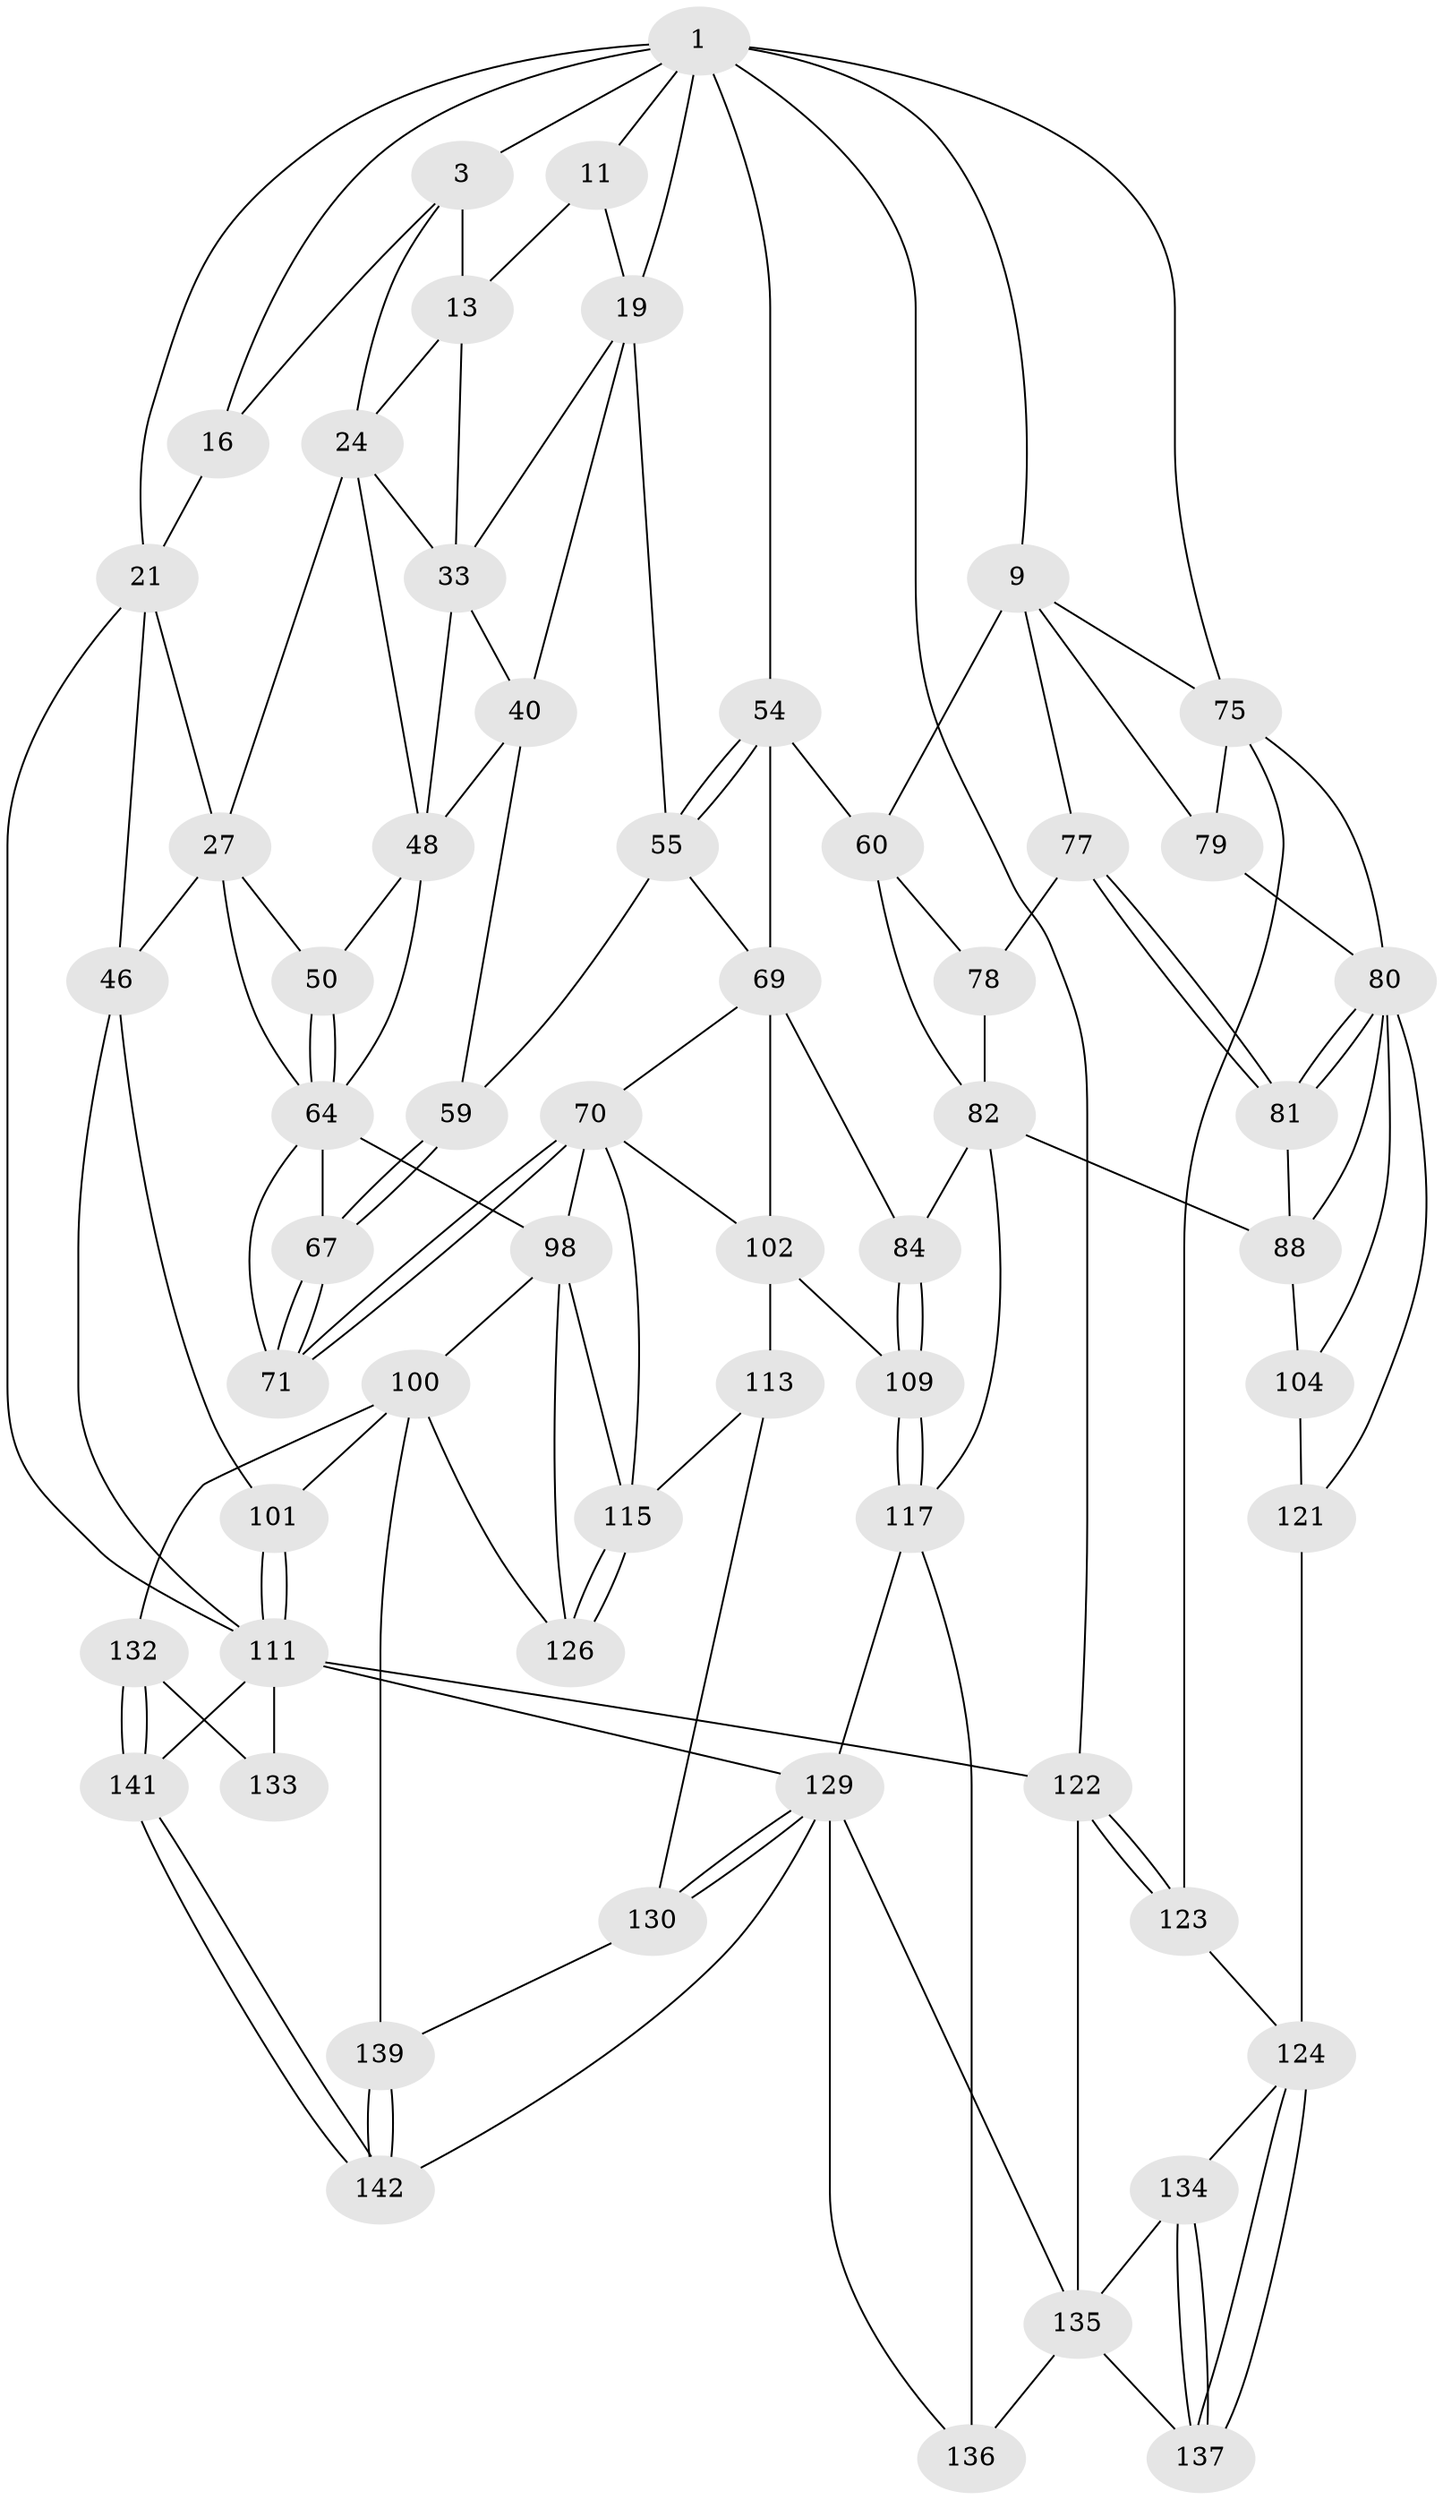 // original degree distribution, {3: 0.013513513513513514, 4: 0.22972972972972974, 5: 0.5540540540540541, 6: 0.20270270270270271}
// Generated by graph-tools (version 1.1) at 2025/21/03/04/25 18:21:16]
// undirected, 59 vertices, 136 edges
graph export_dot {
graph [start="1"]
  node [color=gray90,style=filled];
  1 [pos="+0.8287708251693408+0",super="+8+2+5"];
  3 [pos="+0.2984507494250573+0",super="+14+4"];
  9 [pos="+1+0.25138373148860443",super="+44"];
  11 [pos="+0.562709101144148+0.10332902062703186",super="+12+20"];
  13 [pos="+0.5195028931273529+0.1145426305641025",super="+29"];
  16 [pos="+0.1978700583298001+0.04115379092228123",super="+17"];
  19 [pos="+0.7756799575949124+0.22138054755527803",super="+30"];
  21 [pos="+0+0.20144142382406655",super="+22"];
  24 [pos="+0.374689786988438+0.1693687729075103",super="+25"];
  27 [pos="+0.21937194141537827+0.2378526465259139",super="+28+51"];
  33 [pos="+0.47254182336724804+0.2569370181021259",super="+36+34"];
  40 [pos="+0.4419438013821802+0.3714935224326015",super="+56"];
  46 [pos="+0+0.44588546094298487",super="+47+53"];
  48 [pos="+0.33541981450672415+0.3344490472123168",super="+49"];
  50 [pos="+0.26948927813123036+0.42766756110128934"];
  54 [pos="+0.6202151674222063+0.44868014101807036",super="+63"];
  55 [pos="+0.5575354463773518+0.4243216740714814",super="+58"];
  59 [pos="+0.43797564277789164+0.4470613103666999"];
  60 [pos="+0.744554850833589+0.4705682672507647",super="+61"];
  64 [pos="+0.33531627869433656+0.5046466465477943",super="+68"];
  67 [pos="+0.36746457227540175+0.5403613778180254"];
  69 [pos="+0.47200858665824313+0.5711259335052639",super="+72"];
  70 [pos="+0.44016241089533203+0.5746132605357628",super="+92"];
  71 [pos="+0.3991653211558705+0.5764782281000276",super="+87"];
  75 [pos="+1+0.5144286899360252",super="+90"];
  77 [pos="+0.7614510008297085+0.5530392127285093"];
  78 [pos="+0.6889774600791068+0.5238158656016092"];
  79 [pos="+0.8998225050267709+0.5469841058676455"];
  80 [pos="+0.8474610168558915+0.6024519830374961",super="+95"];
  81 [pos="+0.7709952672298003+0.5789194887225994"];
  82 [pos="+0.6364329781277835+0.6376778549486826",super="+83+86"];
  84 [pos="+0.5519422565859264+0.6470682172031795"];
  88 [pos="+0.7479391000602258+0.6104345951966261",super="+97+89"];
  98 [pos="+0.22475168823772904+0.6571968291439418",super="+99"];
  100 [pos="+0.15205094167530953+0.7330996991389725",super="+127"];
  101 [pos="+0.09875161693093998+0.7480723711828957"];
  102 [pos="+0.4450408417040859+0.6708531292298284",super="+103+110"];
  104 [pos="+0.7304556439085779+0.7668641523985766",super="+108"];
  109 [pos="+0.5116980206946417+0.763420553294576"];
  111 [pos="+0.08482532355624084+0.7581483945489346",super="+112"];
  113 [pos="+0.48070149376189425+0.7876787701568997",super="+114"];
  115 [pos="+0.4360459521552214+0.851474877290448",super="+116"];
  117 [pos="+0.671593773669285+0.8129030649382348",super="+128"];
  121 [pos="+0.8264464014790701+0.7677940739971516"];
  122 [pos="+1+1"];
  123 [pos="+1+0.7379984553465715"];
  124 [pos="+1+0.8109495104168898",super="+125"];
  126 [pos="+0.28397455484473094+0.8181544700565525"];
  129 [pos="+0.48079946731225837+0.9512203201316985",super="+143"];
  130 [pos="+0.4435568032232226+0.8935571015898176",super="+138"];
  132 [pos="+0.21844680109106582+0.8891207935922628"];
  133 [pos="+0.128615918871309+0.8909332350065128"];
  134 [pos="+0.8557155562860927+0.8877544351299173"];
  135 [pos="+0.7445140280544897+0.9195158609385263",super="+144"];
  136 [pos="+0.7027726347242419+0.8993779640813911"];
  137 [pos="+0.8986384850914169+0.9556425009370109"];
  139 [pos="+0.26212486166442245+0.9134780197302913"];
  141 [pos="+0.18147005563671953+0.9818632257578449"];
  142 [pos="+0.19571535528799777+1"];
  1 -- 122;
  1 -- 75;
  1 -- 9 [weight=3];
  1 -- 3 [weight=2];
  1 -- 21;
  1 -- 16;
  1 -- 11 [weight=2];
  1 -- 19 [weight=3];
  1 -- 54;
  3 -- 16;
  3 -- 24;
  3 -- 13;
  9 -- 75;
  9 -- 60 [weight=2];
  9 -- 77;
  9 -- 79;
  11 -- 13;
  11 -- 19 [weight=2];
  13 -- 24;
  13 -- 33;
  16 -- 21 [weight=2];
  19 -- 33;
  19 -- 55;
  19 -- 40;
  21 -- 46;
  21 -- 27;
  21 -- 111;
  24 -- 48;
  24 -- 27;
  24 -- 33 [weight=2];
  27 -- 46 [weight=2];
  27 -- 50;
  27 -- 64;
  33 -- 40;
  33 -- 48;
  40 -- 59;
  40 -- 48;
  46 -- 101;
  46 -- 111;
  48 -- 64;
  48 -- 50;
  50 -- 64;
  50 -- 64;
  54 -- 55;
  54 -- 55;
  54 -- 60;
  54 -- 69;
  55 -- 59;
  55 -- 69;
  59 -- 67;
  59 -- 67;
  60 -- 82;
  60 -- 78;
  64 -- 98;
  64 -- 67;
  64 -- 71;
  67 -- 71;
  67 -- 71;
  69 -- 70;
  69 -- 102;
  69 -- 84;
  70 -- 71 [weight=2];
  70 -- 71;
  70 -- 98;
  70 -- 115;
  70 -- 102;
  75 -- 123;
  75 -- 79;
  75 -- 80;
  77 -- 78;
  77 -- 81;
  77 -- 81;
  78 -- 82;
  79 -- 80;
  80 -- 81;
  80 -- 81;
  80 -- 88;
  80 -- 121;
  80 -- 104;
  81 -- 88;
  82 -- 84;
  82 -- 117;
  82 -- 88 [weight=2];
  84 -- 109;
  84 -- 109;
  88 -- 104 [weight=2];
  98 -- 100;
  98 -- 126;
  98 -- 115;
  100 -- 101;
  100 -- 132;
  100 -- 139;
  100 -- 126;
  101 -- 111;
  101 -- 111;
  102 -- 113 [weight=2];
  102 -- 109;
  104 -- 121;
  109 -- 117;
  109 -- 117;
  111 -- 133 [weight=2];
  111 -- 129;
  111 -- 122;
  111 -- 141;
  113 -- 130;
  113 -- 115;
  115 -- 126;
  115 -- 126;
  117 -- 136;
  117 -- 129;
  121 -- 124;
  122 -- 123;
  122 -- 123;
  122 -- 135;
  123 -- 124;
  124 -- 137;
  124 -- 137;
  124 -- 134;
  129 -- 130 [weight=2];
  129 -- 130;
  129 -- 135;
  129 -- 136;
  129 -- 142;
  130 -- 139;
  132 -- 133;
  132 -- 141;
  132 -- 141;
  134 -- 135;
  134 -- 137;
  134 -- 137;
  135 -- 136;
  135 -- 137;
  139 -- 142;
  139 -- 142;
  141 -- 142;
  141 -- 142;
}
